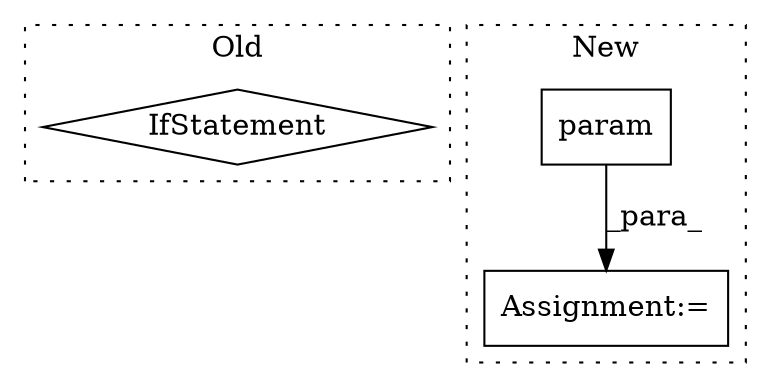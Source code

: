digraph G {
subgraph cluster0 {
1 [label="IfStatement" a="25" s="1098" l="3" shape="diamond"];
label = "Old";
style="dotted";
}
subgraph cluster1 {
2 [label="param" a="32" s="1138,1176" l="6,1" shape="box"];
3 [label="Assignment:=" a="7" s="1130" l="1" shape="box"];
label = "New";
style="dotted";
}
2 -> 3 [label="_para_"];
}